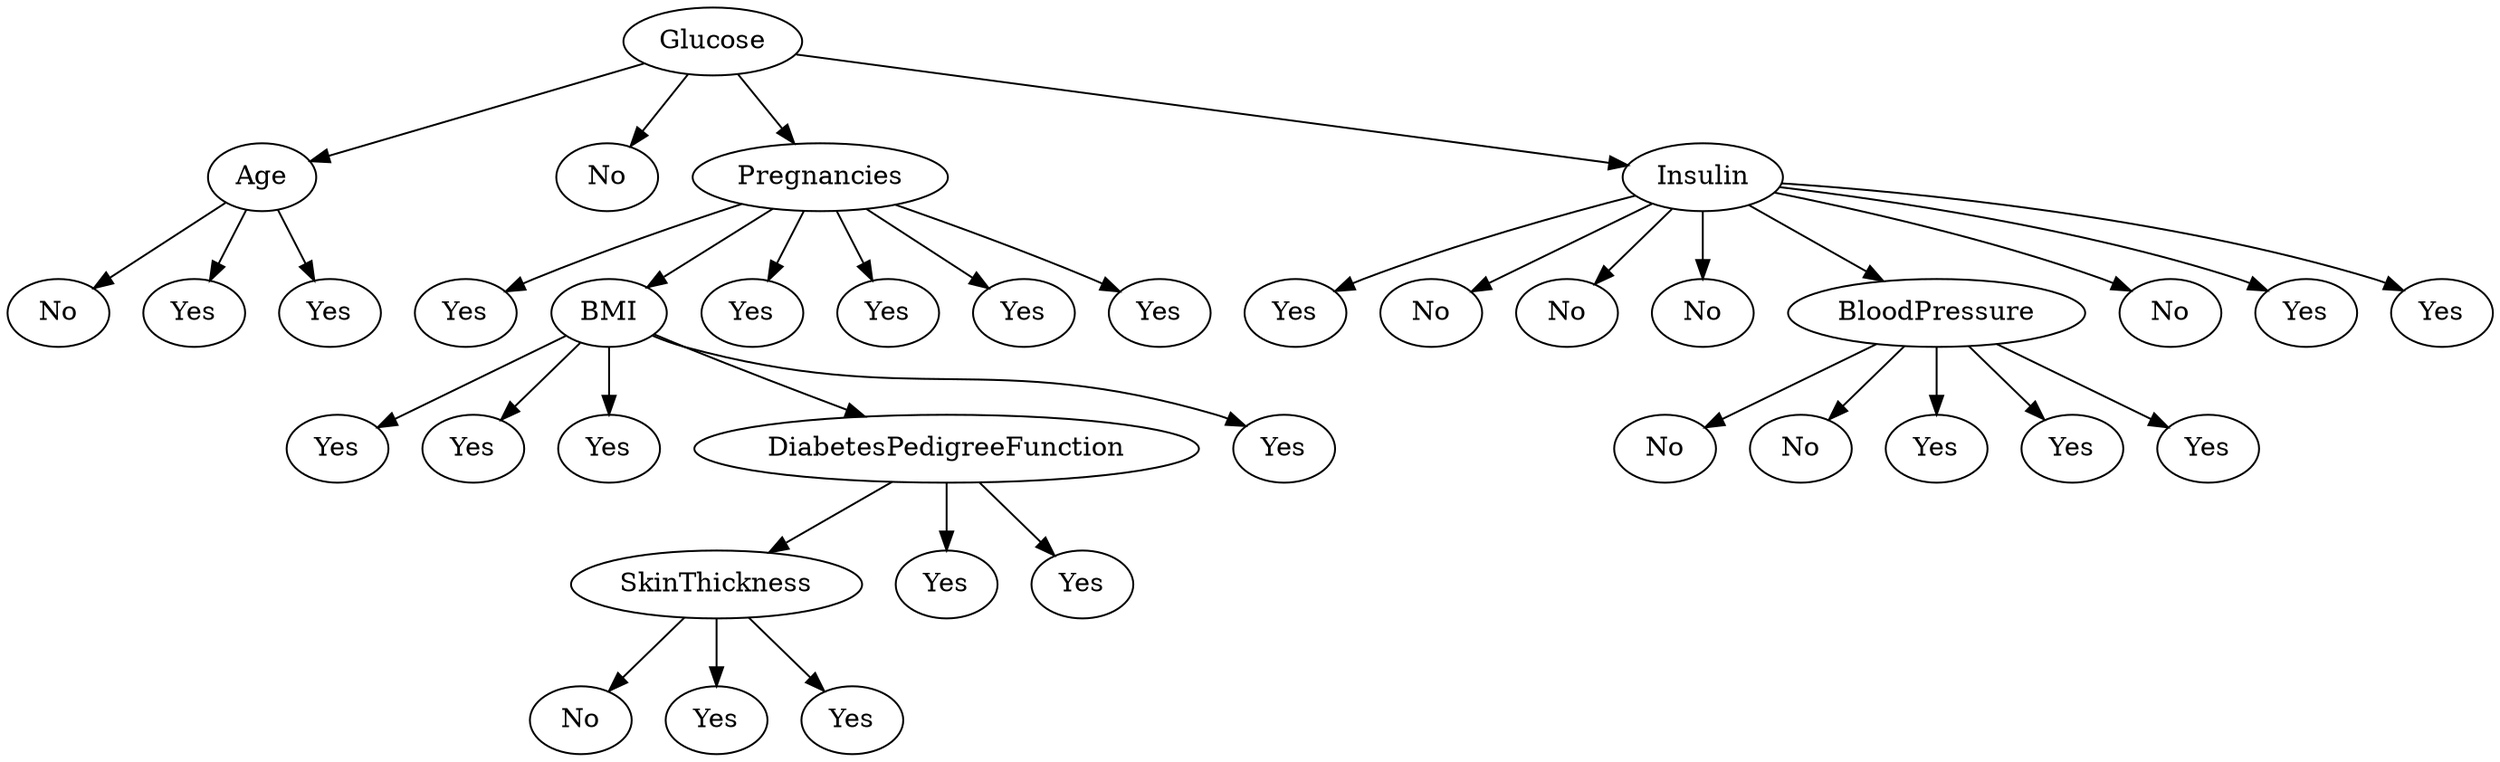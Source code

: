 // The Round Table
digraph "round-table" {
	"" [label=Glucose]
	c [label=Age]
	"" -> c
	d [label=No]
	"" -> d
	e [label=Pregnancies]
	"" -> e
	f [label=Insulin]
	"" -> f
	g [label=No]
	c -> g
	h [label=Yes]
	c -> h
	i [label=Yes]
	c -> i
	j [label=Yes]
	e -> j
	k [label=BMI]
	e -> k
	l [label=Yes]
	e -> l
	m [label=Yes]
	e -> m
	n [label=Yes]
	e -> n
	o [label=Yes]
	e -> o
	p [label=Yes]
	f -> p
	q [label=No]
	f -> q
	r [label=No]
	f -> r
	s [label=No]
	f -> s
	t [label=BloodPressure]
	f -> t
	u [label=No]
	f -> u
	v [label=Yes]
	f -> v
	w [label=Yes]
	f -> w
	x [label=Yes]
	k -> x
	y [label=Yes]
	k -> y
	z [label=Yes]
	k -> z
	"{" [label=DiabetesPedigreeFunction]
	k -> "{"
	"|" [label=Yes]
	k -> "|"
	"}" [label=No]
	t -> "}"
	"~" [label=No]
	t -> "~"
	"" [label=Yes]
	t -> ""
	"" [label=Yes]
	t -> ""
	"" [label=Yes]
	t -> ""
	"" [label=SkinThickness]
	"{" -> ""
	"" [label=Yes]
	"{" -> ""
	"" [label=Yes]
	"{" -> ""
	"" [label=No]
	"" -> ""
	"" [label=Yes]
	"" -> ""
	"" [label=Yes]
	"" -> ""
}
